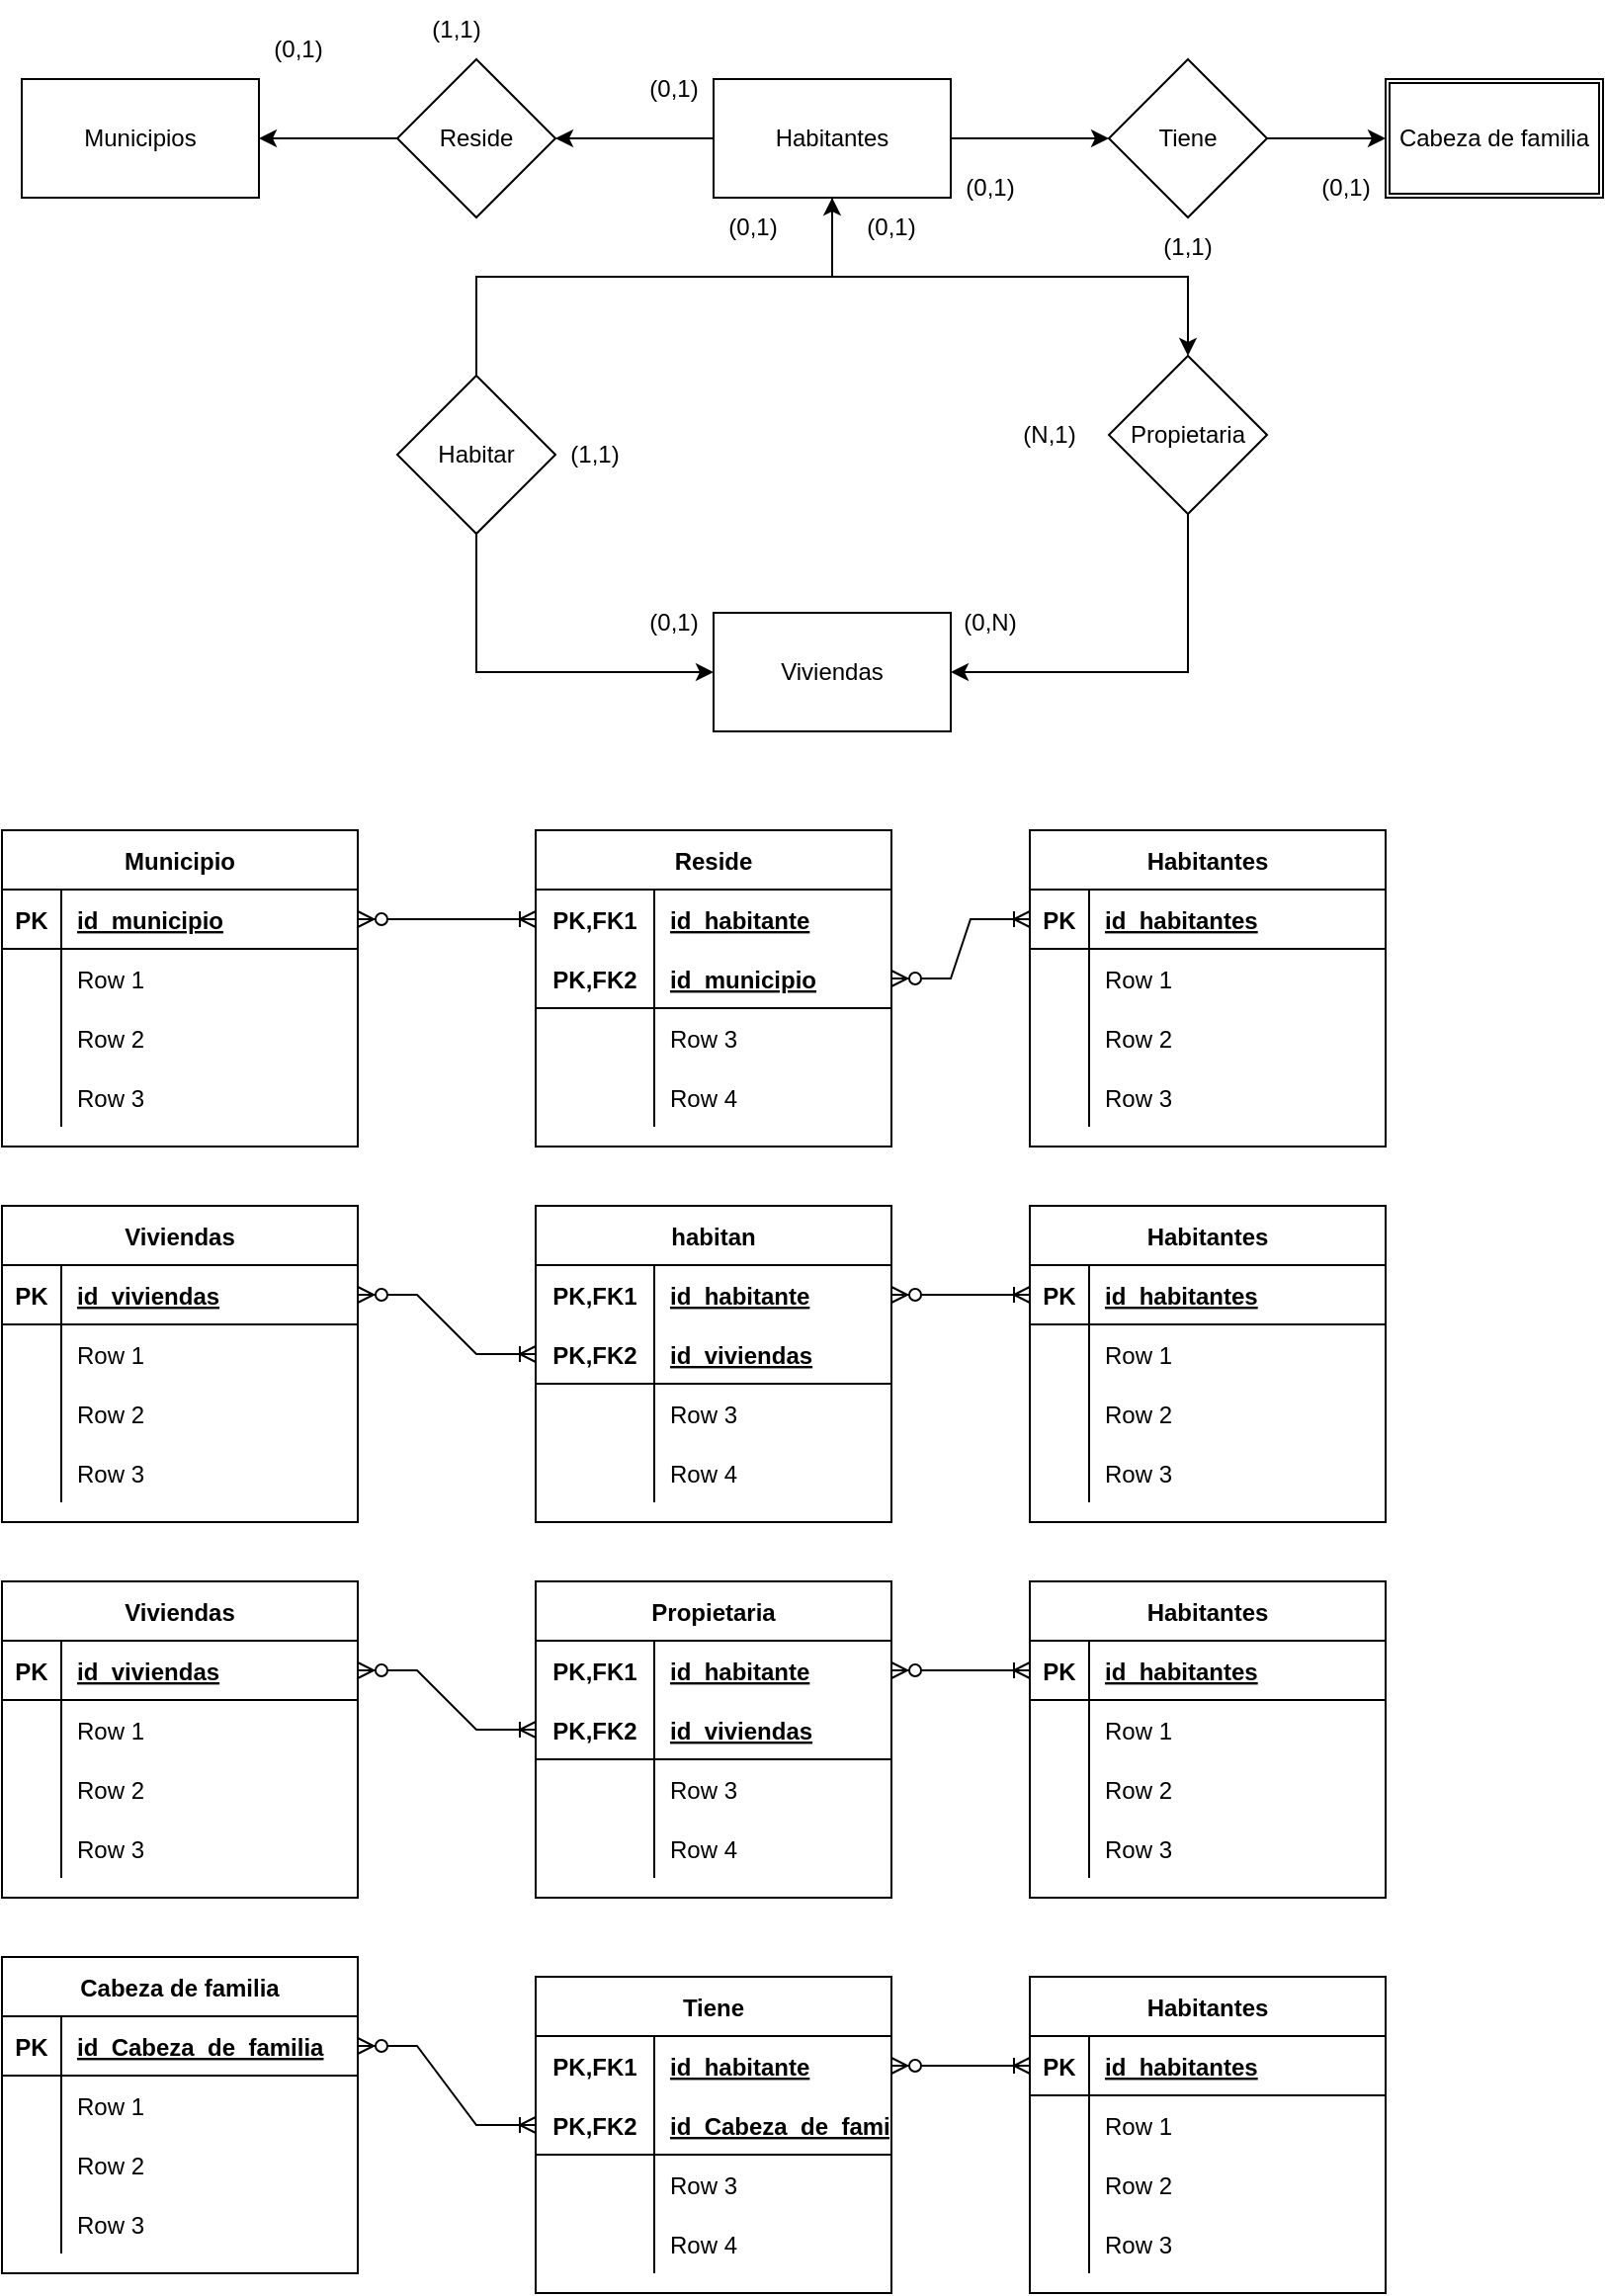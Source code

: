 <mxfile version="15.6.8" type="device"><diagram id="C5RBs43oDa-KdzZeNtuy" name="Page-1"><mxGraphModel dx="1108" dy="393" grid="1" gridSize="10" guides="1" tooltips="1" connect="1" arrows="1" fold="1" page="1" pageScale="1" pageWidth="827" pageHeight="1169" math="0" shadow="0"><root><mxCell id="WIyWlLk6GJQsqaUBKTNV-0"/><mxCell id="WIyWlLk6GJQsqaUBKTNV-1" parent="WIyWlLk6GJQsqaUBKTNV-0"/><mxCell id="ILM-4jBUGiYVK5wgAGb9-0" value="Municipios" style="rounded=0;whiteSpace=wrap;html=1;" parent="WIyWlLk6GJQsqaUBKTNV-1" vertex="1"><mxGeometry x="10" y="280" width="120" height="60" as="geometry"/></mxCell><mxCell id="ILM-4jBUGiYVK5wgAGb9-1" value="Viviendas" style="rounded=0;whiteSpace=wrap;html=1;" parent="WIyWlLk6GJQsqaUBKTNV-1" vertex="1"><mxGeometry x="360" y="550" width="120" height="60" as="geometry"/></mxCell><mxCell id="ILM-4jBUGiYVK5wgAGb9-8" value="" style="edgeStyle=orthogonalEdgeStyle;rounded=0;orthogonalLoop=1;jettySize=auto;html=1;entryX=1;entryY=0.5;entryDx=0;entryDy=0;" parent="WIyWlLk6GJQsqaUBKTNV-1" source="ILM-4jBUGiYVK5wgAGb9-3" target="ILM-4jBUGiYVK5wgAGb9-7" edge="1"><mxGeometry relative="1" as="geometry"/></mxCell><mxCell id="ILM-4jBUGiYVK5wgAGb9-11" value="" style="edgeStyle=orthogonalEdgeStyle;rounded=0;orthogonalLoop=1;jettySize=auto;html=1;exitX=0.5;exitY=1;exitDx=0;exitDy=0;entryX=0.5;entryY=0;entryDx=0;entryDy=0;" parent="WIyWlLk6GJQsqaUBKTNV-1" source="ILM-4jBUGiYVK5wgAGb9-3" target="ILM-4jBUGiYVK5wgAGb9-10" edge="1"><mxGeometry relative="1" as="geometry"><Array as="points"><mxPoint x="420" y="380"/><mxPoint x="600" y="380"/></Array></mxGeometry></mxCell><mxCell id="ILM-4jBUGiYVK5wgAGb9-26" value="" style="edgeStyle=orthogonalEdgeStyle;rounded=0;orthogonalLoop=1;jettySize=auto;html=1;" parent="WIyWlLk6GJQsqaUBKTNV-1" source="ILM-4jBUGiYVK5wgAGb9-3" target="ILM-4jBUGiYVK5wgAGb9-25" edge="1"><mxGeometry relative="1" as="geometry"/></mxCell><mxCell id="ILM-4jBUGiYVK5wgAGb9-3" value="Habitantes" style="rounded=0;whiteSpace=wrap;html=1;" parent="WIyWlLk6GJQsqaUBKTNV-1" vertex="1"><mxGeometry x="360" y="280" width="120" height="60" as="geometry"/></mxCell><mxCell id="ILM-4jBUGiYVK5wgAGb9-33" style="edgeStyle=orthogonalEdgeStyle;rounded=0;orthogonalLoop=1;jettySize=auto;html=1;entryX=0;entryY=0.5;entryDx=0;entryDy=0;exitX=0.5;exitY=1;exitDx=0;exitDy=0;" parent="WIyWlLk6GJQsqaUBKTNV-1" source="ILM-4jBUGiYVK5wgAGb9-4" target="ILM-4jBUGiYVK5wgAGb9-1" edge="1"><mxGeometry relative="1" as="geometry"/></mxCell><mxCell id="ILM-4jBUGiYVK5wgAGb9-34" style="edgeStyle=orthogonalEdgeStyle;rounded=0;orthogonalLoop=1;jettySize=auto;html=1;exitX=0.5;exitY=0;exitDx=0;exitDy=0;entryX=0;entryY=0;entryDx=0;entryDy=0;" parent="WIyWlLk6GJQsqaUBKTNV-1" source="ILM-4jBUGiYVK5wgAGb9-4" target="ILM-4jBUGiYVK5wgAGb9-30" edge="1"><mxGeometry relative="1" as="geometry"><mxPoint x="400" y="390" as="targetPoint"/><Array as="points"><mxPoint x="240" y="380"/><mxPoint x="420" y="380"/></Array></mxGeometry></mxCell><mxCell id="ILM-4jBUGiYVK5wgAGb9-4" value="Habitar" style="rhombus;whiteSpace=wrap;html=1;rounded=0;" parent="WIyWlLk6GJQsqaUBKTNV-1" vertex="1"><mxGeometry x="200" y="430" width="80" height="80" as="geometry"/></mxCell><mxCell id="ILM-4jBUGiYVK5wgAGb9-9" style="edgeStyle=orthogonalEdgeStyle;rounded=0;orthogonalLoop=1;jettySize=auto;html=1;exitX=0;exitY=0.5;exitDx=0;exitDy=0;" parent="WIyWlLk6GJQsqaUBKTNV-1" source="ILM-4jBUGiYVK5wgAGb9-7" target="ILM-4jBUGiYVK5wgAGb9-0" edge="1"><mxGeometry relative="1" as="geometry"/></mxCell><mxCell id="ILM-4jBUGiYVK5wgAGb9-7" value="Reside" style="rhombus;whiteSpace=wrap;html=1;rounded=0;" parent="WIyWlLk6GJQsqaUBKTNV-1" vertex="1"><mxGeometry x="200" y="270" width="80" height="80" as="geometry"/></mxCell><mxCell id="ILM-4jBUGiYVK5wgAGb9-12" style="edgeStyle=orthogonalEdgeStyle;rounded=0;orthogonalLoop=1;jettySize=auto;html=1;entryX=1;entryY=0.5;entryDx=0;entryDy=0;exitX=0.5;exitY=1;exitDx=0;exitDy=0;" parent="WIyWlLk6GJQsqaUBKTNV-1" source="ILM-4jBUGiYVK5wgAGb9-10" target="ILM-4jBUGiYVK5wgAGb9-1" edge="1"><mxGeometry relative="1" as="geometry"/></mxCell><mxCell id="ILM-4jBUGiYVK5wgAGb9-10" value="Propietaria" style="rhombus;whiteSpace=wrap;html=1;rounded=0;" parent="WIyWlLk6GJQsqaUBKTNV-1" vertex="1"><mxGeometry x="560" y="420" width="80" height="80" as="geometry"/></mxCell><mxCell id="ILM-4jBUGiYVK5wgAGb9-16" value="(0,1)" style="text;html=1;strokeColor=none;fillColor=none;align=center;verticalAlign=middle;whiteSpace=wrap;rounded=0;" parent="WIyWlLk6GJQsqaUBKTNV-1" vertex="1"><mxGeometry x="310" y="270" width="60" height="30" as="geometry"/></mxCell><mxCell id="ILM-4jBUGiYVK5wgAGb9-17" value="(0,1)" style="text;html=1;strokeColor=none;fillColor=none;align=center;verticalAlign=middle;whiteSpace=wrap;rounded=0;" parent="WIyWlLk6GJQsqaUBKTNV-1" vertex="1"><mxGeometry x="120" y="250" width="60" height="30" as="geometry"/></mxCell><mxCell id="ILM-4jBUGiYVK5wgAGb9-18" value="(0,1)" style="text;html=1;strokeColor=none;fillColor=none;align=center;verticalAlign=middle;whiteSpace=wrap;rounded=0;" parent="WIyWlLk6GJQsqaUBKTNV-1" vertex="1"><mxGeometry x="350" y="340" width="60" height="30" as="geometry"/></mxCell><mxCell id="ILM-4jBUGiYVK5wgAGb9-19" value="(0,1)" style="text;html=1;strokeColor=none;fillColor=none;align=center;verticalAlign=middle;whiteSpace=wrap;rounded=0;" parent="WIyWlLk6GJQsqaUBKTNV-1" vertex="1"><mxGeometry x="310" y="540" width="60" height="30" as="geometry"/></mxCell><mxCell id="ILM-4jBUGiYVK5wgAGb9-20" value="(0,1)" style="text;html=1;strokeColor=none;fillColor=none;align=center;verticalAlign=middle;whiteSpace=wrap;rounded=0;" parent="WIyWlLk6GJQsqaUBKTNV-1" vertex="1"><mxGeometry x="470" y="320" width="60" height="30" as="geometry"/></mxCell><mxCell id="ILM-4jBUGiYVK5wgAGb9-21" value="(1,1)" style="text;html=1;strokeColor=none;fillColor=none;align=center;verticalAlign=middle;whiteSpace=wrap;rounded=0;" parent="WIyWlLk6GJQsqaUBKTNV-1" vertex="1"><mxGeometry x="200" y="240" width="60" height="30" as="geometry"/></mxCell><mxCell id="ILM-4jBUGiYVK5wgAGb9-22" value="(N,1)" style="text;html=1;strokeColor=none;fillColor=none;align=center;verticalAlign=middle;whiteSpace=wrap;rounded=0;" parent="WIyWlLk6GJQsqaUBKTNV-1" vertex="1"><mxGeometry x="500" y="445" width="60" height="30" as="geometry"/></mxCell><mxCell id="ILM-4jBUGiYVK5wgAGb9-23" value="(1,1)" style="text;html=1;strokeColor=none;fillColor=none;align=center;verticalAlign=middle;whiteSpace=wrap;rounded=0;" parent="WIyWlLk6GJQsqaUBKTNV-1" vertex="1"><mxGeometry x="270" y="455" width="60" height="30" as="geometry"/></mxCell><mxCell id="ILM-4jBUGiYVK5wgAGb9-24" value="(0,N)" style="text;html=1;strokeColor=none;fillColor=none;align=center;verticalAlign=middle;whiteSpace=wrap;rounded=0;" parent="WIyWlLk6GJQsqaUBKTNV-1" vertex="1"><mxGeometry x="470" y="540" width="60" height="30" as="geometry"/></mxCell><mxCell id="ILM-4jBUGiYVK5wgAGb9-28" value="" style="edgeStyle=orthogonalEdgeStyle;rounded=0;orthogonalLoop=1;jettySize=auto;html=1;entryX=0;entryY=0.5;entryDx=0;entryDy=0;" parent="WIyWlLk6GJQsqaUBKTNV-1" source="ILM-4jBUGiYVK5wgAGb9-25" target="ILM-4jBUGiYVK5wgAGb9-37" edge="1"><mxGeometry relative="1" as="geometry"><mxPoint x="700" y="310" as="targetPoint"/></mxGeometry></mxCell><mxCell id="ILM-4jBUGiYVK5wgAGb9-25" value="Tiene" style="rhombus;whiteSpace=wrap;html=1;rounded=0;" parent="WIyWlLk6GJQsqaUBKTNV-1" vertex="1"><mxGeometry x="560" y="270" width="80" height="80" as="geometry"/></mxCell><mxCell id="ILM-4jBUGiYVK5wgAGb9-30" value="(0,1)" style="text;html=1;strokeColor=none;fillColor=none;align=center;verticalAlign=middle;whiteSpace=wrap;rounded=0;" parent="WIyWlLk6GJQsqaUBKTNV-1" vertex="1"><mxGeometry x="420" y="340" width="60" height="30" as="geometry"/></mxCell><mxCell id="ILM-4jBUGiYVK5wgAGb9-31" value="(0,1)" style="text;html=1;strokeColor=none;fillColor=none;align=center;verticalAlign=middle;whiteSpace=wrap;rounded=0;" parent="WIyWlLk6GJQsqaUBKTNV-1" vertex="1"><mxGeometry x="650" y="320" width="60" height="30" as="geometry"/></mxCell><mxCell id="ILM-4jBUGiYVK5wgAGb9-32" value="(1,1)" style="text;html=1;strokeColor=none;fillColor=none;align=center;verticalAlign=middle;whiteSpace=wrap;rounded=0;" parent="WIyWlLk6GJQsqaUBKTNV-1" vertex="1"><mxGeometry x="570" y="350" width="60" height="30" as="geometry"/></mxCell><mxCell id="ILM-4jBUGiYVK5wgAGb9-37" value="&lt;span&gt;Cabeza de familia&lt;/span&gt;" style="shape=ext;double=1;rounded=0;whiteSpace=wrap;html=1;" parent="WIyWlLk6GJQsqaUBKTNV-1" vertex="1"><mxGeometry x="700" y="280" width="110" height="60" as="geometry"/></mxCell><mxCell id="ILM-4jBUGiYVK5wgAGb9-39" value="Habitantes" style="shape=table;startSize=30;container=1;collapsible=1;childLayout=tableLayout;fixedRows=1;rowLines=0;fontStyle=1;align=center;resizeLast=1;" parent="WIyWlLk6GJQsqaUBKTNV-1" vertex="1"><mxGeometry x="520" y="660" width="180" height="160" as="geometry"/></mxCell><mxCell id="ILM-4jBUGiYVK5wgAGb9-40" value="" style="shape=partialRectangle;collapsible=0;dropTarget=0;pointerEvents=0;fillColor=none;top=0;left=0;bottom=1;right=0;points=[[0,0.5],[1,0.5]];portConstraint=eastwest;" parent="ILM-4jBUGiYVK5wgAGb9-39" vertex="1"><mxGeometry y="30" width="180" height="30" as="geometry"/></mxCell><mxCell id="ILM-4jBUGiYVK5wgAGb9-41" value="PK" style="shape=partialRectangle;connectable=0;fillColor=none;top=0;left=0;bottom=0;right=0;fontStyle=1;overflow=hidden;" parent="ILM-4jBUGiYVK5wgAGb9-40" vertex="1"><mxGeometry width="30" height="30" as="geometry"><mxRectangle width="30" height="30" as="alternateBounds"/></mxGeometry></mxCell><mxCell id="ILM-4jBUGiYVK5wgAGb9-42" value="id_habitantes" style="shape=partialRectangle;connectable=0;fillColor=none;top=0;left=0;bottom=0;right=0;align=left;spacingLeft=6;fontStyle=5;overflow=hidden;" parent="ILM-4jBUGiYVK5wgAGb9-40" vertex="1"><mxGeometry x="30" width="150" height="30" as="geometry"><mxRectangle width="150" height="30" as="alternateBounds"/></mxGeometry></mxCell><mxCell id="ILM-4jBUGiYVK5wgAGb9-43" value="" style="shape=partialRectangle;collapsible=0;dropTarget=0;pointerEvents=0;fillColor=none;top=0;left=0;bottom=0;right=0;points=[[0,0.5],[1,0.5]];portConstraint=eastwest;" parent="ILM-4jBUGiYVK5wgAGb9-39" vertex="1"><mxGeometry y="60" width="180" height="30" as="geometry"/></mxCell><mxCell id="ILM-4jBUGiYVK5wgAGb9-44" value="" style="shape=partialRectangle;connectable=0;fillColor=none;top=0;left=0;bottom=0;right=0;editable=1;overflow=hidden;" parent="ILM-4jBUGiYVK5wgAGb9-43" vertex="1"><mxGeometry width="30" height="30" as="geometry"><mxRectangle width="30" height="30" as="alternateBounds"/></mxGeometry></mxCell><mxCell id="ILM-4jBUGiYVK5wgAGb9-45" value="Row 1" style="shape=partialRectangle;connectable=0;fillColor=none;top=0;left=0;bottom=0;right=0;align=left;spacingLeft=6;overflow=hidden;" parent="ILM-4jBUGiYVK5wgAGb9-43" vertex="1"><mxGeometry x="30" width="150" height="30" as="geometry"><mxRectangle width="150" height="30" as="alternateBounds"/></mxGeometry></mxCell><mxCell id="ILM-4jBUGiYVK5wgAGb9-46" value="" style="shape=partialRectangle;collapsible=0;dropTarget=0;pointerEvents=0;fillColor=none;top=0;left=0;bottom=0;right=0;points=[[0,0.5],[1,0.5]];portConstraint=eastwest;" parent="ILM-4jBUGiYVK5wgAGb9-39" vertex="1"><mxGeometry y="90" width="180" height="30" as="geometry"/></mxCell><mxCell id="ILM-4jBUGiYVK5wgAGb9-47" value="" style="shape=partialRectangle;connectable=0;fillColor=none;top=0;left=0;bottom=0;right=0;editable=1;overflow=hidden;" parent="ILM-4jBUGiYVK5wgAGb9-46" vertex="1"><mxGeometry width="30" height="30" as="geometry"><mxRectangle width="30" height="30" as="alternateBounds"/></mxGeometry></mxCell><mxCell id="ILM-4jBUGiYVK5wgAGb9-48" value="Row 2" style="shape=partialRectangle;connectable=0;fillColor=none;top=0;left=0;bottom=0;right=0;align=left;spacingLeft=6;overflow=hidden;" parent="ILM-4jBUGiYVK5wgAGb9-46" vertex="1"><mxGeometry x="30" width="150" height="30" as="geometry"><mxRectangle width="150" height="30" as="alternateBounds"/></mxGeometry></mxCell><mxCell id="ILM-4jBUGiYVK5wgAGb9-49" value="" style="shape=partialRectangle;collapsible=0;dropTarget=0;pointerEvents=0;fillColor=none;top=0;left=0;bottom=0;right=0;points=[[0,0.5],[1,0.5]];portConstraint=eastwest;" parent="ILM-4jBUGiYVK5wgAGb9-39" vertex="1"><mxGeometry y="120" width="180" height="30" as="geometry"/></mxCell><mxCell id="ILM-4jBUGiYVK5wgAGb9-50" value="" style="shape=partialRectangle;connectable=0;fillColor=none;top=0;left=0;bottom=0;right=0;editable=1;overflow=hidden;" parent="ILM-4jBUGiYVK5wgAGb9-49" vertex="1"><mxGeometry width="30" height="30" as="geometry"><mxRectangle width="30" height="30" as="alternateBounds"/></mxGeometry></mxCell><mxCell id="ILM-4jBUGiYVK5wgAGb9-51" value="Row 3" style="shape=partialRectangle;connectable=0;fillColor=none;top=0;left=0;bottom=0;right=0;align=left;spacingLeft=6;overflow=hidden;" parent="ILM-4jBUGiYVK5wgAGb9-49" vertex="1"><mxGeometry x="30" width="150" height="30" as="geometry"><mxRectangle width="150" height="30" as="alternateBounds"/></mxGeometry></mxCell><mxCell id="ILM-4jBUGiYVK5wgAGb9-52" value="Reside" style="shape=table;startSize=30;container=1;collapsible=1;childLayout=tableLayout;fixedRows=1;rowLines=0;fontStyle=1;align=center;resizeLast=1;" parent="WIyWlLk6GJQsqaUBKTNV-1" vertex="1"><mxGeometry x="270" y="660" width="180" height="160" as="geometry"/></mxCell><mxCell id="ILM-4jBUGiYVK5wgAGb9-53" value="" style="shape=partialRectangle;collapsible=0;dropTarget=0;pointerEvents=0;fillColor=none;top=0;left=0;bottom=0;right=0;points=[[0,0.5],[1,0.5]];portConstraint=eastwest;" parent="ILM-4jBUGiYVK5wgAGb9-52" vertex="1"><mxGeometry y="30" width="180" height="30" as="geometry"/></mxCell><mxCell id="ILM-4jBUGiYVK5wgAGb9-54" value="PK,FK1" style="shape=partialRectangle;connectable=0;fillColor=none;top=0;left=0;bottom=0;right=0;fontStyle=1;overflow=hidden;" parent="ILM-4jBUGiYVK5wgAGb9-53" vertex="1"><mxGeometry width="60" height="30" as="geometry"><mxRectangle width="60" height="30" as="alternateBounds"/></mxGeometry></mxCell><mxCell id="ILM-4jBUGiYVK5wgAGb9-55" value="id_habitante" style="shape=partialRectangle;connectable=0;fillColor=none;top=0;left=0;bottom=0;right=0;align=left;spacingLeft=6;fontStyle=5;overflow=hidden;" parent="ILM-4jBUGiYVK5wgAGb9-53" vertex="1"><mxGeometry x="60" width="120" height="30" as="geometry"><mxRectangle width="120" height="30" as="alternateBounds"/></mxGeometry></mxCell><mxCell id="ILM-4jBUGiYVK5wgAGb9-56" value="" style="shape=partialRectangle;collapsible=0;dropTarget=0;pointerEvents=0;fillColor=none;top=0;left=0;bottom=1;right=0;points=[[0,0.5],[1,0.5]];portConstraint=eastwest;" parent="ILM-4jBUGiYVK5wgAGb9-52" vertex="1"><mxGeometry y="60" width="180" height="30" as="geometry"/></mxCell><mxCell id="ILM-4jBUGiYVK5wgAGb9-57" value="PK,FK2" style="shape=partialRectangle;connectable=0;fillColor=none;top=0;left=0;bottom=0;right=0;fontStyle=1;overflow=hidden;" parent="ILM-4jBUGiYVK5wgAGb9-56" vertex="1"><mxGeometry width="60" height="30" as="geometry"><mxRectangle width="60" height="30" as="alternateBounds"/></mxGeometry></mxCell><mxCell id="ILM-4jBUGiYVK5wgAGb9-58" value="id_municipio" style="shape=partialRectangle;connectable=0;fillColor=none;top=0;left=0;bottom=0;right=0;align=left;spacingLeft=6;fontStyle=5;overflow=hidden;" parent="ILM-4jBUGiYVK5wgAGb9-56" vertex="1"><mxGeometry x="60" width="120" height="30" as="geometry"><mxRectangle width="120" height="30" as="alternateBounds"/></mxGeometry></mxCell><mxCell id="ILM-4jBUGiYVK5wgAGb9-59" value="" style="shape=partialRectangle;collapsible=0;dropTarget=0;pointerEvents=0;fillColor=none;top=0;left=0;bottom=0;right=0;points=[[0,0.5],[1,0.5]];portConstraint=eastwest;" parent="ILM-4jBUGiYVK5wgAGb9-52" vertex="1"><mxGeometry y="90" width="180" height="30" as="geometry"/></mxCell><mxCell id="ILM-4jBUGiYVK5wgAGb9-60" value="" style="shape=partialRectangle;connectable=0;fillColor=none;top=0;left=0;bottom=0;right=0;editable=1;overflow=hidden;" parent="ILM-4jBUGiYVK5wgAGb9-59" vertex="1"><mxGeometry width="60" height="30" as="geometry"><mxRectangle width="60" height="30" as="alternateBounds"/></mxGeometry></mxCell><mxCell id="ILM-4jBUGiYVK5wgAGb9-61" value="Row 3" style="shape=partialRectangle;connectable=0;fillColor=none;top=0;left=0;bottom=0;right=0;align=left;spacingLeft=6;overflow=hidden;" parent="ILM-4jBUGiYVK5wgAGb9-59" vertex="1"><mxGeometry x="60" width="120" height="30" as="geometry"><mxRectangle width="120" height="30" as="alternateBounds"/></mxGeometry></mxCell><mxCell id="ILM-4jBUGiYVK5wgAGb9-62" value="" style="shape=partialRectangle;collapsible=0;dropTarget=0;pointerEvents=0;fillColor=none;top=0;left=0;bottom=0;right=0;points=[[0,0.5],[1,0.5]];portConstraint=eastwest;" parent="ILM-4jBUGiYVK5wgAGb9-52" vertex="1"><mxGeometry y="120" width="180" height="30" as="geometry"/></mxCell><mxCell id="ILM-4jBUGiYVK5wgAGb9-63" value="" style="shape=partialRectangle;connectable=0;fillColor=none;top=0;left=0;bottom=0;right=0;editable=1;overflow=hidden;" parent="ILM-4jBUGiYVK5wgAGb9-62" vertex="1"><mxGeometry width="60" height="30" as="geometry"><mxRectangle width="60" height="30" as="alternateBounds"/></mxGeometry></mxCell><mxCell id="ILM-4jBUGiYVK5wgAGb9-64" value="Row 4" style="shape=partialRectangle;connectable=0;fillColor=none;top=0;left=0;bottom=0;right=0;align=left;spacingLeft=6;overflow=hidden;" parent="ILM-4jBUGiYVK5wgAGb9-62" vertex="1"><mxGeometry x="60" width="120" height="30" as="geometry"><mxRectangle width="120" height="30" as="alternateBounds"/></mxGeometry></mxCell><mxCell id="ILM-4jBUGiYVK5wgAGb9-66" value="Municipio" style="shape=table;startSize=30;container=1;collapsible=1;childLayout=tableLayout;fixedRows=1;rowLines=0;fontStyle=1;align=center;resizeLast=1;" parent="WIyWlLk6GJQsqaUBKTNV-1" vertex="1"><mxGeometry y="660" width="180" height="160" as="geometry"/></mxCell><mxCell id="ILM-4jBUGiYVK5wgAGb9-67" value="" style="shape=partialRectangle;collapsible=0;dropTarget=0;pointerEvents=0;fillColor=none;top=0;left=0;bottom=1;right=0;points=[[0,0.5],[1,0.5]];portConstraint=eastwest;" parent="ILM-4jBUGiYVK5wgAGb9-66" vertex="1"><mxGeometry y="30" width="180" height="30" as="geometry"/></mxCell><mxCell id="ILM-4jBUGiYVK5wgAGb9-68" value="PK" style="shape=partialRectangle;connectable=0;fillColor=none;top=0;left=0;bottom=0;right=0;fontStyle=1;overflow=hidden;" parent="ILM-4jBUGiYVK5wgAGb9-67" vertex="1"><mxGeometry width="30" height="30" as="geometry"><mxRectangle width="30" height="30" as="alternateBounds"/></mxGeometry></mxCell><mxCell id="ILM-4jBUGiYVK5wgAGb9-69" value="id_municipio" style="shape=partialRectangle;connectable=0;fillColor=none;top=0;left=0;bottom=0;right=0;align=left;spacingLeft=6;fontStyle=5;overflow=hidden;" parent="ILM-4jBUGiYVK5wgAGb9-67" vertex="1"><mxGeometry x="30" width="150" height="30" as="geometry"><mxRectangle width="150" height="30" as="alternateBounds"/></mxGeometry></mxCell><mxCell id="ILM-4jBUGiYVK5wgAGb9-70" value="" style="shape=partialRectangle;collapsible=0;dropTarget=0;pointerEvents=0;fillColor=none;top=0;left=0;bottom=0;right=0;points=[[0,0.5],[1,0.5]];portConstraint=eastwest;" parent="ILM-4jBUGiYVK5wgAGb9-66" vertex="1"><mxGeometry y="60" width="180" height="30" as="geometry"/></mxCell><mxCell id="ILM-4jBUGiYVK5wgAGb9-71" value="" style="shape=partialRectangle;connectable=0;fillColor=none;top=0;left=0;bottom=0;right=0;editable=1;overflow=hidden;" parent="ILM-4jBUGiYVK5wgAGb9-70" vertex="1"><mxGeometry width="30" height="30" as="geometry"><mxRectangle width="30" height="30" as="alternateBounds"/></mxGeometry></mxCell><mxCell id="ILM-4jBUGiYVK5wgAGb9-72" value="Row 1" style="shape=partialRectangle;connectable=0;fillColor=none;top=0;left=0;bottom=0;right=0;align=left;spacingLeft=6;overflow=hidden;" parent="ILM-4jBUGiYVK5wgAGb9-70" vertex="1"><mxGeometry x="30" width="150" height="30" as="geometry"><mxRectangle width="150" height="30" as="alternateBounds"/></mxGeometry></mxCell><mxCell id="ILM-4jBUGiYVK5wgAGb9-73" value="" style="shape=partialRectangle;collapsible=0;dropTarget=0;pointerEvents=0;fillColor=none;top=0;left=0;bottom=0;right=0;points=[[0,0.5],[1,0.5]];portConstraint=eastwest;" parent="ILM-4jBUGiYVK5wgAGb9-66" vertex="1"><mxGeometry y="90" width="180" height="30" as="geometry"/></mxCell><mxCell id="ILM-4jBUGiYVK5wgAGb9-74" value="" style="shape=partialRectangle;connectable=0;fillColor=none;top=0;left=0;bottom=0;right=0;editable=1;overflow=hidden;" parent="ILM-4jBUGiYVK5wgAGb9-73" vertex="1"><mxGeometry width="30" height="30" as="geometry"><mxRectangle width="30" height="30" as="alternateBounds"/></mxGeometry></mxCell><mxCell id="ILM-4jBUGiYVK5wgAGb9-75" value="Row 2" style="shape=partialRectangle;connectable=0;fillColor=none;top=0;left=0;bottom=0;right=0;align=left;spacingLeft=6;overflow=hidden;" parent="ILM-4jBUGiYVK5wgAGb9-73" vertex="1"><mxGeometry x="30" width="150" height="30" as="geometry"><mxRectangle width="150" height="30" as="alternateBounds"/></mxGeometry></mxCell><mxCell id="ILM-4jBUGiYVK5wgAGb9-76" value="" style="shape=partialRectangle;collapsible=0;dropTarget=0;pointerEvents=0;fillColor=none;top=0;left=0;bottom=0;right=0;points=[[0,0.5],[1,0.5]];portConstraint=eastwest;" parent="ILM-4jBUGiYVK5wgAGb9-66" vertex="1"><mxGeometry y="120" width="180" height="30" as="geometry"/></mxCell><mxCell id="ILM-4jBUGiYVK5wgAGb9-77" value="" style="shape=partialRectangle;connectable=0;fillColor=none;top=0;left=0;bottom=0;right=0;editable=1;overflow=hidden;" parent="ILM-4jBUGiYVK5wgAGb9-76" vertex="1"><mxGeometry width="30" height="30" as="geometry"><mxRectangle width="30" height="30" as="alternateBounds"/></mxGeometry></mxCell><mxCell id="ILM-4jBUGiYVK5wgAGb9-78" value="Row 3" style="shape=partialRectangle;connectable=0;fillColor=none;top=0;left=0;bottom=0;right=0;align=left;spacingLeft=6;overflow=hidden;" parent="ILM-4jBUGiYVK5wgAGb9-76" vertex="1"><mxGeometry x="30" width="150" height="30" as="geometry"><mxRectangle width="150" height="30" as="alternateBounds"/></mxGeometry></mxCell><mxCell id="ILM-4jBUGiYVK5wgAGb9-144" value="habitan" style="shape=table;startSize=30;container=1;collapsible=1;childLayout=tableLayout;fixedRows=1;rowLines=0;fontStyle=1;align=center;resizeLast=1;" parent="WIyWlLk6GJQsqaUBKTNV-1" vertex="1"><mxGeometry x="270" y="850" width="180" height="160" as="geometry"/></mxCell><mxCell id="ILM-4jBUGiYVK5wgAGb9-145" value="" style="shape=partialRectangle;collapsible=0;dropTarget=0;pointerEvents=0;fillColor=none;top=0;left=0;bottom=0;right=0;points=[[0,0.5],[1,0.5]];portConstraint=eastwest;" parent="ILM-4jBUGiYVK5wgAGb9-144" vertex="1"><mxGeometry y="30" width="180" height="30" as="geometry"/></mxCell><mxCell id="ILM-4jBUGiYVK5wgAGb9-146" value="PK,FK1" style="shape=partialRectangle;connectable=0;fillColor=none;top=0;left=0;bottom=0;right=0;fontStyle=1;overflow=hidden;" parent="ILM-4jBUGiYVK5wgAGb9-145" vertex="1"><mxGeometry width="60" height="30" as="geometry"><mxRectangle width="60" height="30" as="alternateBounds"/></mxGeometry></mxCell><mxCell id="ILM-4jBUGiYVK5wgAGb9-147" value="id_habitante" style="shape=partialRectangle;connectable=0;fillColor=none;top=0;left=0;bottom=0;right=0;align=left;spacingLeft=6;fontStyle=5;overflow=hidden;" parent="ILM-4jBUGiYVK5wgAGb9-145" vertex="1"><mxGeometry x="60" width="120" height="30" as="geometry"><mxRectangle width="120" height="30" as="alternateBounds"/></mxGeometry></mxCell><mxCell id="ILM-4jBUGiYVK5wgAGb9-148" value="" style="shape=partialRectangle;collapsible=0;dropTarget=0;pointerEvents=0;fillColor=none;top=0;left=0;bottom=1;right=0;points=[[0,0.5],[1,0.5]];portConstraint=eastwest;" parent="ILM-4jBUGiYVK5wgAGb9-144" vertex="1"><mxGeometry y="60" width="180" height="30" as="geometry"/></mxCell><mxCell id="ILM-4jBUGiYVK5wgAGb9-149" value="PK,FK2" style="shape=partialRectangle;connectable=0;fillColor=none;top=0;left=0;bottom=0;right=0;fontStyle=1;overflow=hidden;" parent="ILM-4jBUGiYVK5wgAGb9-148" vertex="1"><mxGeometry width="60" height="30" as="geometry"><mxRectangle width="60" height="30" as="alternateBounds"/></mxGeometry></mxCell><mxCell id="ILM-4jBUGiYVK5wgAGb9-150" value="id_viviendas" style="shape=partialRectangle;connectable=0;fillColor=none;top=0;left=0;bottom=0;right=0;align=left;spacingLeft=6;fontStyle=5;overflow=hidden;" parent="ILM-4jBUGiYVK5wgAGb9-148" vertex="1"><mxGeometry x="60" width="120" height="30" as="geometry"><mxRectangle width="120" height="30" as="alternateBounds"/></mxGeometry></mxCell><mxCell id="ILM-4jBUGiYVK5wgAGb9-151" value="" style="shape=partialRectangle;collapsible=0;dropTarget=0;pointerEvents=0;fillColor=none;top=0;left=0;bottom=0;right=0;points=[[0,0.5],[1,0.5]];portConstraint=eastwest;" parent="ILM-4jBUGiYVK5wgAGb9-144" vertex="1"><mxGeometry y="90" width="180" height="30" as="geometry"/></mxCell><mxCell id="ILM-4jBUGiYVK5wgAGb9-152" value="" style="shape=partialRectangle;connectable=0;fillColor=none;top=0;left=0;bottom=0;right=0;editable=1;overflow=hidden;" parent="ILM-4jBUGiYVK5wgAGb9-151" vertex="1"><mxGeometry width="60" height="30" as="geometry"><mxRectangle width="60" height="30" as="alternateBounds"/></mxGeometry></mxCell><mxCell id="ILM-4jBUGiYVK5wgAGb9-153" value="Row 3" style="shape=partialRectangle;connectable=0;fillColor=none;top=0;left=0;bottom=0;right=0;align=left;spacingLeft=6;overflow=hidden;" parent="ILM-4jBUGiYVK5wgAGb9-151" vertex="1"><mxGeometry x="60" width="120" height="30" as="geometry"><mxRectangle width="120" height="30" as="alternateBounds"/></mxGeometry></mxCell><mxCell id="ILM-4jBUGiYVK5wgAGb9-154" value="" style="shape=partialRectangle;collapsible=0;dropTarget=0;pointerEvents=0;fillColor=none;top=0;left=0;bottom=0;right=0;points=[[0,0.5],[1,0.5]];portConstraint=eastwest;" parent="ILM-4jBUGiYVK5wgAGb9-144" vertex="1"><mxGeometry y="120" width="180" height="30" as="geometry"/></mxCell><mxCell id="ILM-4jBUGiYVK5wgAGb9-155" value="" style="shape=partialRectangle;connectable=0;fillColor=none;top=0;left=0;bottom=0;right=0;editable=1;overflow=hidden;" parent="ILM-4jBUGiYVK5wgAGb9-154" vertex="1"><mxGeometry width="60" height="30" as="geometry"><mxRectangle width="60" height="30" as="alternateBounds"/></mxGeometry></mxCell><mxCell id="ILM-4jBUGiYVK5wgAGb9-156" value="Row 4" style="shape=partialRectangle;connectable=0;fillColor=none;top=0;left=0;bottom=0;right=0;align=left;spacingLeft=6;overflow=hidden;" parent="ILM-4jBUGiYVK5wgAGb9-154" vertex="1"><mxGeometry x="60" width="120" height="30" as="geometry"><mxRectangle width="120" height="30" as="alternateBounds"/></mxGeometry></mxCell><mxCell id="ILM-4jBUGiYVK5wgAGb9-158" value="Viviendas" style="shape=table;startSize=30;container=1;collapsible=1;childLayout=tableLayout;fixedRows=1;rowLines=0;fontStyle=1;align=center;resizeLast=1;" parent="WIyWlLk6GJQsqaUBKTNV-1" vertex="1"><mxGeometry y="850" width="180" height="160" as="geometry"/></mxCell><mxCell id="ILM-4jBUGiYVK5wgAGb9-159" value="" style="shape=partialRectangle;collapsible=0;dropTarget=0;pointerEvents=0;fillColor=none;top=0;left=0;bottom=1;right=0;points=[[0,0.5],[1,0.5]];portConstraint=eastwest;" parent="ILM-4jBUGiYVK5wgAGb9-158" vertex="1"><mxGeometry y="30" width="180" height="30" as="geometry"/></mxCell><mxCell id="ILM-4jBUGiYVK5wgAGb9-160" value="PK" style="shape=partialRectangle;connectable=0;fillColor=none;top=0;left=0;bottom=0;right=0;fontStyle=1;overflow=hidden;" parent="ILM-4jBUGiYVK5wgAGb9-159" vertex="1"><mxGeometry width="30" height="30" as="geometry"><mxRectangle width="30" height="30" as="alternateBounds"/></mxGeometry></mxCell><mxCell id="ILM-4jBUGiYVK5wgAGb9-161" value="id_viviendas" style="shape=partialRectangle;connectable=0;fillColor=none;top=0;left=0;bottom=0;right=0;align=left;spacingLeft=6;fontStyle=5;overflow=hidden;" parent="ILM-4jBUGiYVK5wgAGb9-159" vertex="1"><mxGeometry x="30" width="150" height="30" as="geometry"><mxRectangle width="150" height="30" as="alternateBounds"/></mxGeometry></mxCell><mxCell id="ILM-4jBUGiYVK5wgAGb9-162" value="" style="shape=partialRectangle;collapsible=0;dropTarget=0;pointerEvents=0;fillColor=none;top=0;left=0;bottom=0;right=0;points=[[0,0.5],[1,0.5]];portConstraint=eastwest;" parent="ILM-4jBUGiYVK5wgAGb9-158" vertex="1"><mxGeometry y="60" width="180" height="30" as="geometry"/></mxCell><mxCell id="ILM-4jBUGiYVK5wgAGb9-163" value="" style="shape=partialRectangle;connectable=0;fillColor=none;top=0;left=0;bottom=0;right=0;editable=1;overflow=hidden;" parent="ILM-4jBUGiYVK5wgAGb9-162" vertex="1"><mxGeometry width="30" height="30" as="geometry"><mxRectangle width="30" height="30" as="alternateBounds"/></mxGeometry></mxCell><mxCell id="ILM-4jBUGiYVK5wgAGb9-164" value="Row 1" style="shape=partialRectangle;connectable=0;fillColor=none;top=0;left=0;bottom=0;right=0;align=left;spacingLeft=6;overflow=hidden;" parent="ILM-4jBUGiYVK5wgAGb9-162" vertex="1"><mxGeometry x="30" width="150" height="30" as="geometry"><mxRectangle width="150" height="30" as="alternateBounds"/></mxGeometry></mxCell><mxCell id="ILM-4jBUGiYVK5wgAGb9-165" value="" style="shape=partialRectangle;collapsible=0;dropTarget=0;pointerEvents=0;fillColor=none;top=0;left=0;bottom=0;right=0;points=[[0,0.5],[1,0.5]];portConstraint=eastwest;" parent="ILM-4jBUGiYVK5wgAGb9-158" vertex="1"><mxGeometry y="90" width="180" height="30" as="geometry"/></mxCell><mxCell id="ILM-4jBUGiYVK5wgAGb9-166" value="" style="shape=partialRectangle;connectable=0;fillColor=none;top=0;left=0;bottom=0;right=0;editable=1;overflow=hidden;" parent="ILM-4jBUGiYVK5wgAGb9-165" vertex="1"><mxGeometry width="30" height="30" as="geometry"><mxRectangle width="30" height="30" as="alternateBounds"/></mxGeometry></mxCell><mxCell id="ILM-4jBUGiYVK5wgAGb9-167" value="Row 2" style="shape=partialRectangle;connectable=0;fillColor=none;top=0;left=0;bottom=0;right=0;align=left;spacingLeft=6;overflow=hidden;" parent="ILM-4jBUGiYVK5wgAGb9-165" vertex="1"><mxGeometry x="30" width="150" height="30" as="geometry"><mxRectangle width="150" height="30" as="alternateBounds"/></mxGeometry></mxCell><mxCell id="ILM-4jBUGiYVK5wgAGb9-168" value="" style="shape=partialRectangle;collapsible=0;dropTarget=0;pointerEvents=0;fillColor=none;top=0;left=0;bottom=0;right=0;points=[[0,0.5],[1,0.5]];portConstraint=eastwest;" parent="ILM-4jBUGiYVK5wgAGb9-158" vertex="1"><mxGeometry y="120" width="180" height="30" as="geometry"/></mxCell><mxCell id="ILM-4jBUGiYVK5wgAGb9-169" value="" style="shape=partialRectangle;connectable=0;fillColor=none;top=0;left=0;bottom=0;right=0;editable=1;overflow=hidden;" parent="ILM-4jBUGiYVK5wgAGb9-168" vertex="1"><mxGeometry width="30" height="30" as="geometry"><mxRectangle width="30" height="30" as="alternateBounds"/></mxGeometry></mxCell><mxCell id="ILM-4jBUGiYVK5wgAGb9-170" value="Row 3" style="shape=partialRectangle;connectable=0;fillColor=none;top=0;left=0;bottom=0;right=0;align=left;spacingLeft=6;overflow=hidden;" parent="ILM-4jBUGiYVK5wgAGb9-168" vertex="1"><mxGeometry x="30" width="150" height="30" as="geometry"><mxRectangle width="150" height="30" as="alternateBounds"/></mxGeometry></mxCell><mxCell id="ILM-4jBUGiYVK5wgAGb9-226" value="Propietaria" style="shape=table;startSize=30;container=1;collapsible=1;childLayout=tableLayout;fixedRows=1;rowLines=0;fontStyle=1;align=center;resizeLast=1;" parent="WIyWlLk6GJQsqaUBKTNV-1" vertex="1"><mxGeometry x="270" y="1040" width="180" height="160" as="geometry"/></mxCell><mxCell id="ILM-4jBUGiYVK5wgAGb9-227" value="" style="shape=partialRectangle;collapsible=0;dropTarget=0;pointerEvents=0;fillColor=none;top=0;left=0;bottom=0;right=0;points=[[0,0.5],[1,0.5]];portConstraint=eastwest;" parent="ILM-4jBUGiYVK5wgAGb9-226" vertex="1"><mxGeometry y="30" width="180" height="30" as="geometry"/></mxCell><mxCell id="ILM-4jBUGiYVK5wgAGb9-228" value="PK,FK1" style="shape=partialRectangle;connectable=0;fillColor=none;top=0;left=0;bottom=0;right=0;fontStyle=1;overflow=hidden;" parent="ILM-4jBUGiYVK5wgAGb9-227" vertex="1"><mxGeometry width="60" height="30" as="geometry"><mxRectangle width="60" height="30" as="alternateBounds"/></mxGeometry></mxCell><mxCell id="ILM-4jBUGiYVK5wgAGb9-229" value="id_habitante" style="shape=partialRectangle;connectable=0;fillColor=none;top=0;left=0;bottom=0;right=0;align=left;spacingLeft=6;fontStyle=5;overflow=hidden;" parent="ILM-4jBUGiYVK5wgAGb9-227" vertex="1"><mxGeometry x="60" width="120" height="30" as="geometry"><mxRectangle width="120" height="30" as="alternateBounds"/></mxGeometry></mxCell><mxCell id="ILM-4jBUGiYVK5wgAGb9-230" value="" style="shape=partialRectangle;collapsible=0;dropTarget=0;pointerEvents=0;fillColor=none;top=0;left=0;bottom=1;right=0;points=[[0,0.5],[1,0.5]];portConstraint=eastwest;" parent="ILM-4jBUGiYVK5wgAGb9-226" vertex="1"><mxGeometry y="60" width="180" height="30" as="geometry"/></mxCell><mxCell id="ILM-4jBUGiYVK5wgAGb9-231" value="PK,FK2" style="shape=partialRectangle;connectable=0;fillColor=none;top=0;left=0;bottom=0;right=0;fontStyle=1;overflow=hidden;" parent="ILM-4jBUGiYVK5wgAGb9-230" vertex="1"><mxGeometry width="60" height="30" as="geometry"><mxRectangle width="60" height="30" as="alternateBounds"/></mxGeometry></mxCell><mxCell id="ILM-4jBUGiYVK5wgAGb9-232" value="id_viviendas" style="shape=partialRectangle;connectable=0;fillColor=none;top=0;left=0;bottom=0;right=0;align=left;spacingLeft=6;fontStyle=5;overflow=hidden;" parent="ILM-4jBUGiYVK5wgAGb9-230" vertex="1"><mxGeometry x="60" width="120" height="30" as="geometry"><mxRectangle width="120" height="30" as="alternateBounds"/></mxGeometry></mxCell><mxCell id="ILM-4jBUGiYVK5wgAGb9-233" value="" style="shape=partialRectangle;collapsible=0;dropTarget=0;pointerEvents=0;fillColor=none;top=0;left=0;bottom=0;right=0;points=[[0,0.5],[1,0.5]];portConstraint=eastwest;" parent="ILM-4jBUGiYVK5wgAGb9-226" vertex="1"><mxGeometry y="90" width="180" height="30" as="geometry"/></mxCell><mxCell id="ILM-4jBUGiYVK5wgAGb9-234" value="" style="shape=partialRectangle;connectable=0;fillColor=none;top=0;left=0;bottom=0;right=0;editable=1;overflow=hidden;" parent="ILM-4jBUGiYVK5wgAGb9-233" vertex="1"><mxGeometry width="60" height="30" as="geometry"><mxRectangle width="60" height="30" as="alternateBounds"/></mxGeometry></mxCell><mxCell id="ILM-4jBUGiYVK5wgAGb9-235" value="Row 3" style="shape=partialRectangle;connectable=0;fillColor=none;top=0;left=0;bottom=0;right=0;align=left;spacingLeft=6;overflow=hidden;" parent="ILM-4jBUGiYVK5wgAGb9-233" vertex="1"><mxGeometry x="60" width="120" height="30" as="geometry"><mxRectangle width="120" height="30" as="alternateBounds"/></mxGeometry></mxCell><mxCell id="ILM-4jBUGiYVK5wgAGb9-236" value="" style="shape=partialRectangle;collapsible=0;dropTarget=0;pointerEvents=0;fillColor=none;top=0;left=0;bottom=0;right=0;points=[[0,0.5],[1,0.5]];portConstraint=eastwest;" parent="ILM-4jBUGiYVK5wgAGb9-226" vertex="1"><mxGeometry y="120" width="180" height="30" as="geometry"/></mxCell><mxCell id="ILM-4jBUGiYVK5wgAGb9-237" value="" style="shape=partialRectangle;connectable=0;fillColor=none;top=0;left=0;bottom=0;right=0;editable=1;overflow=hidden;" parent="ILM-4jBUGiYVK5wgAGb9-236" vertex="1"><mxGeometry width="60" height="30" as="geometry"><mxRectangle width="60" height="30" as="alternateBounds"/></mxGeometry></mxCell><mxCell id="ILM-4jBUGiYVK5wgAGb9-238" value="Row 4" style="shape=partialRectangle;connectable=0;fillColor=none;top=0;left=0;bottom=0;right=0;align=left;spacingLeft=6;overflow=hidden;" parent="ILM-4jBUGiYVK5wgAGb9-236" vertex="1"><mxGeometry x="60" width="120" height="30" as="geometry"><mxRectangle width="120" height="30" as="alternateBounds"/></mxGeometry></mxCell><mxCell id="ILM-4jBUGiYVK5wgAGb9-240" value="Viviendas" style="shape=table;startSize=30;container=1;collapsible=1;childLayout=tableLayout;fixedRows=1;rowLines=0;fontStyle=1;align=center;resizeLast=1;" parent="WIyWlLk6GJQsqaUBKTNV-1" vertex="1"><mxGeometry y="1040" width="180" height="160" as="geometry"/></mxCell><mxCell id="ILM-4jBUGiYVK5wgAGb9-241" value="" style="shape=partialRectangle;collapsible=0;dropTarget=0;pointerEvents=0;fillColor=none;top=0;left=0;bottom=1;right=0;points=[[0,0.5],[1,0.5]];portConstraint=eastwest;" parent="ILM-4jBUGiYVK5wgAGb9-240" vertex="1"><mxGeometry y="30" width="180" height="30" as="geometry"/></mxCell><mxCell id="ILM-4jBUGiYVK5wgAGb9-242" value="PK" style="shape=partialRectangle;connectable=0;fillColor=none;top=0;left=0;bottom=0;right=0;fontStyle=1;overflow=hidden;" parent="ILM-4jBUGiYVK5wgAGb9-241" vertex="1"><mxGeometry width="30" height="30" as="geometry"><mxRectangle width="30" height="30" as="alternateBounds"/></mxGeometry></mxCell><mxCell id="ILM-4jBUGiYVK5wgAGb9-243" value="id_viviendas" style="shape=partialRectangle;connectable=0;fillColor=none;top=0;left=0;bottom=0;right=0;align=left;spacingLeft=6;fontStyle=5;overflow=hidden;" parent="ILM-4jBUGiYVK5wgAGb9-241" vertex="1"><mxGeometry x="30" width="150" height="30" as="geometry"><mxRectangle width="150" height="30" as="alternateBounds"/></mxGeometry></mxCell><mxCell id="ILM-4jBUGiYVK5wgAGb9-244" value="" style="shape=partialRectangle;collapsible=0;dropTarget=0;pointerEvents=0;fillColor=none;top=0;left=0;bottom=0;right=0;points=[[0,0.5],[1,0.5]];portConstraint=eastwest;" parent="ILM-4jBUGiYVK5wgAGb9-240" vertex="1"><mxGeometry y="60" width="180" height="30" as="geometry"/></mxCell><mxCell id="ILM-4jBUGiYVK5wgAGb9-245" value="" style="shape=partialRectangle;connectable=0;fillColor=none;top=0;left=0;bottom=0;right=0;editable=1;overflow=hidden;" parent="ILM-4jBUGiYVK5wgAGb9-244" vertex="1"><mxGeometry width="30" height="30" as="geometry"><mxRectangle width="30" height="30" as="alternateBounds"/></mxGeometry></mxCell><mxCell id="ILM-4jBUGiYVK5wgAGb9-246" value="Row 1" style="shape=partialRectangle;connectable=0;fillColor=none;top=0;left=0;bottom=0;right=0;align=left;spacingLeft=6;overflow=hidden;" parent="ILM-4jBUGiYVK5wgAGb9-244" vertex="1"><mxGeometry x="30" width="150" height="30" as="geometry"><mxRectangle width="150" height="30" as="alternateBounds"/></mxGeometry></mxCell><mxCell id="ILM-4jBUGiYVK5wgAGb9-247" value="" style="shape=partialRectangle;collapsible=0;dropTarget=0;pointerEvents=0;fillColor=none;top=0;left=0;bottom=0;right=0;points=[[0,0.5],[1,0.5]];portConstraint=eastwest;" parent="ILM-4jBUGiYVK5wgAGb9-240" vertex="1"><mxGeometry y="90" width="180" height="30" as="geometry"/></mxCell><mxCell id="ILM-4jBUGiYVK5wgAGb9-248" value="" style="shape=partialRectangle;connectable=0;fillColor=none;top=0;left=0;bottom=0;right=0;editable=1;overflow=hidden;" parent="ILM-4jBUGiYVK5wgAGb9-247" vertex="1"><mxGeometry width="30" height="30" as="geometry"><mxRectangle width="30" height="30" as="alternateBounds"/></mxGeometry></mxCell><mxCell id="ILM-4jBUGiYVK5wgAGb9-249" value="Row 2" style="shape=partialRectangle;connectable=0;fillColor=none;top=0;left=0;bottom=0;right=0;align=left;spacingLeft=6;overflow=hidden;" parent="ILM-4jBUGiYVK5wgAGb9-247" vertex="1"><mxGeometry x="30" width="150" height="30" as="geometry"><mxRectangle width="150" height="30" as="alternateBounds"/></mxGeometry></mxCell><mxCell id="ILM-4jBUGiYVK5wgAGb9-250" value="" style="shape=partialRectangle;collapsible=0;dropTarget=0;pointerEvents=0;fillColor=none;top=0;left=0;bottom=0;right=0;points=[[0,0.5],[1,0.5]];portConstraint=eastwest;" parent="ILM-4jBUGiYVK5wgAGb9-240" vertex="1"><mxGeometry y="120" width="180" height="30" as="geometry"/></mxCell><mxCell id="ILM-4jBUGiYVK5wgAGb9-251" value="" style="shape=partialRectangle;connectable=0;fillColor=none;top=0;left=0;bottom=0;right=0;editable=1;overflow=hidden;" parent="ILM-4jBUGiYVK5wgAGb9-250" vertex="1"><mxGeometry width="30" height="30" as="geometry"><mxRectangle width="30" height="30" as="alternateBounds"/></mxGeometry></mxCell><mxCell id="ILM-4jBUGiYVK5wgAGb9-252" value="Row 3" style="shape=partialRectangle;connectable=0;fillColor=none;top=0;left=0;bottom=0;right=0;align=left;spacingLeft=6;overflow=hidden;" parent="ILM-4jBUGiYVK5wgAGb9-250" vertex="1"><mxGeometry x="30" width="150" height="30" as="geometry"><mxRectangle width="150" height="30" as="alternateBounds"/></mxGeometry></mxCell><mxCell id="ILM-4jBUGiYVK5wgAGb9-267" value="Cabeza de familia" style="shape=table;startSize=30;container=1;collapsible=1;childLayout=tableLayout;fixedRows=1;rowLines=0;fontStyle=1;align=center;resizeLast=1;" parent="WIyWlLk6GJQsqaUBKTNV-1" vertex="1"><mxGeometry y="1230" width="180" height="160" as="geometry"/></mxCell><mxCell id="ILM-4jBUGiYVK5wgAGb9-268" value="" style="shape=partialRectangle;collapsible=0;dropTarget=0;pointerEvents=0;fillColor=none;top=0;left=0;bottom=1;right=0;points=[[0,0.5],[1,0.5]];portConstraint=eastwest;" parent="ILM-4jBUGiYVK5wgAGb9-267" vertex="1"><mxGeometry y="30" width="180" height="30" as="geometry"/></mxCell><mxCell id="ILM-4jBUGiYVK5wgAGb9-269" value="PK" style="shape=partialRectangle;connectable=0;fillColor=none;top=0;left=0;bottom=0;right=0;fontStyle=1;overflow=hidden;" parent="ILM-4jBUGiYVK5wgAGb9-268" vertex="1"><mxGeometry width="30" height="30" as="geometry"><mxRectangle width="30" height="30" as="alternateBounds"/></mxGeometry></mxCell><mxCell id="ILM-4jBUGiYVK5wgAGb9-270" value="id_Cabeza_de_familia" style="shape=partialRectangle;connectable=0;fillColor=none;top=0;left=0;bottom=0;right=0;align=left;spacingLeft=6;fontStyle=5;overflow=hidden;" parent="ILM-4jBUGiYVK5wgAGb9-268" vertex="1"><mxGeometry x="30" width="150" height="30" as="geometry"><mxRectangle width="150" height="30" as="alternateBounds"/></mxGeometry></mxCell><mxCell id="ILM-4jBUGiYVK5wgAGb9-271" value="" style="shape=partialRectangle;collapsible=0;dropTarget=0;pointerEvents=0;fillColor=none;top=0;left=0;bottom=0;right=0;points=[[0,0.5],[1,0.5]];portConstraint=eastwest;" parent="ILM-4jBUGiYVK5wgAGb9-267" vertex="1"><mxGeometry y="60" width="180" height="30" as="geometry"/></mxCell><mxCell id="ILM-4jBUGiYVK5wgAGb9-272" value="" style="shape=partialRectangle;connectable=0;fillColor=none;top=0;left=0;bottom=0;right=0;editable=1;overflow=hidden;" parent="ILM-4jBUGiYVK5wgAGb9-271" vertex="1"><mxGeometry width="30" height="30" as="geometry"><mxRectangle width="30" height="30" as="alternateBounds"/></mxGeometry></mxCell><mxCell id="ILM-4jBUGiYVK5wgAGb9-273" value="Row 1" style="shape=partialRectangle;connectable=0;fillColor=none;top=0;left=0;bottom=0;right=0;align=left;spacingLeft=6;overflow=hidden;" parent="ILM-4jBUGiYVK5wgAGb9-271" vertex="1"><mxGeometry x="30" width="150" height="30" as="geometry"><mxRectangle width="150" height="30" as="alternateBounds"/></mxGeometry></mxCell><mxCell id="ILM-4jBUGiYVK5wgAGb9-274" value="" style="shape=partialRectangle;collapsible=0;dropTarget=0;pointerEvents=0;fillColor=none;top=0;left=0;bottom=0;right=0;points=[[0,0.5],[1,0.5]];portConstraint=eastwest;" parent="ILM-4jBUGiYVK5wgAGb9-267" vertex="1"><mxGeometry y="90" width="180" height="30" as="geometry"/></mxCell><mxCell id="ILM-4jBUGiYVK5wgAGb9-275" value="" style="shape=partialRectangle;connectable=0;fillColor=none;top=0;left=0;bottom=0;right=0;editable=1;overflow=hidden;" parent="ILM-4jBUGiYVK5wgAGb9-274" vertex="1"><mxGeometry width="30" height="30" as="geometry"><mxRectangle width="30" height="30" as="alternateBounds"/></mxGeometry></mxCell><mxCell id="ILM-4jBUGiYVK5wgAGb9-276" value="Row 2" style="shape=partialRectangle;connectable=0;fillColor=none;top=0;left=0;bottom=0;right=0;align=left;spacingLeft=6;overflow=hidden;" parent="ILM-4jBUGiYVK5wgAGb9-274" vertex="1"><mxGeometry x="30" width="150" height="30" as="geometry"><mxRectangle width="150" height="30" as="alternateBounds"/></mxGeometry></mxCell><mxCell id="ILM-4jBUGiYVK5wgAGb9-277" value="" style="shape=partialRectangle;collapsible=0;dropTarget=0;pointerEvents=0;fillColor=none;top=0;left=0;bottom=0;right=0;points=[[0,0.5],[1,0.5]];portConstraint=eastwest;" parent="ILM-4jBUGiYVK5wgAGb9-267" vertex="1"><mxGeometry y="120" width="180" height="30" as="geometry"/></mxCell><mxCell id="ILM-4jBUGiYVK5wgAGb9-278" value="" style="shape=partialRectangle;connectable=0;fillColor=none;top=0;left=0;bottom=0;right=0;editable=1;overflow=hidden;" parent="ILM-4jBUGiYVK5wgAGb9-277" vertex="1"><mxGeometry width="30" height="30" as="geometry"><mxRectangle width="30" height="30" as="alternateBounds"/></mxGeometry></mxCell><mxCell id="ILM-4jBUGiYVK5wgAGb9-279" value="Row 3" style="shape=partialRectangle;connectable=0;fillColor=none;top=0;left=0;bottom=0;right=0;align=left;spacingLeft=6;overflow=hidden;" parent="ILM-4jBUGiYVK5wgAGb9-277" vertex="1"><mxGeometry x="30" width="150" height="30" as="geometry"><mxRectangle width="150" height="30" as="alternateBounds"/></mxGeometry></mxCell><mxCell id="oNKvXxYmiC0t72vvyfJl-9" value="Habitantes" style="shape=table;startSize=30;container=1;collapsible=1;childLayout=tableLayout;fixedRows=1;rowLines=0;fontStyle=1;align=center;resizeLast=1;" parent="WIyWlLk6GJQsqaUBKTNV-1" vertex="1"><mxGeometry x="520" y="850" width="180" height="160" as="geometry"/></mxCell><mxCell id="oNKvXxYmiC0t72vvyfJl-10" value="" style="shape=partialRectangle;collapsible=0;dropTarget=0;pointerEvents=0;fillColor=none;top=0;left=0;bottom=1;right=0;points=[[0,0.5],[1,0.5]];portConstraint=eastwest;" parent="oNKvXxYmiC0t72vvyfJl-9" vertex="1"><mxGeometry y="30" width="180" height="30" as="geometry"/></mxCell><mxCell id="oNKvXxYmiC0t72vvyfJl-11" value="PK" style="shape=partialRectangle;connectable=0;fillColor=none;top=0;left=0;bottom=0;right=0;fontStyle=1;overflow=hidden;" parent="oNKvXxYmiC0t72vvyfJl-10" vertex="1"><mxGeometry width="30" height="30" as="geometry"><mxRectangle width="30" height="30" as="alternateBounds"/></mxGeometry></mxCell><mxCell id="oNKvXxYmiC0t72vvyfJl-12" value="id_habitantes" style="shape=partialRectangle;connectable=0;fillColor=none;top=0;left=0;bottom=0;right=0;align=left;spacingLeft=6;fontStyle=5;overflow=hidden;" parent="oNKvXxYmiC0t72vvyfJl-10" vertex="1"><mxGeometry x="30" width="150" height="30" as="geometry"><mxRectangle width="150" height="30" as="alternateBounds"/></mxGeometry></mxCell><mxCell id="oNKvXxYmiC0t72vvyfJl-13" value="" style="shape=partialRectangle;collapsible=0;dropTarget=0;pointerEvents=0;fillColor=none;top=0;left=0;bottom=0;right=0;points=[[0,0.5],[1,0.5]];portConstraint=eastwest;" parent="oNKvXxYmiC0t72vvyfJl-9" vertex="1"><mxGeometry y="60" width="180" height="30" as="geometry"/></mxCell><mxCell id="oNKvXxYmiC0t72vvyfJl-14" value="" style="shape=partialRectangle;connectable=0;fillColor=none;top=0;left=0;bottom=0;right=0;editable=1;overflow=hidden;" parent="oNKvXxYmiC0t72vvyfJl-13" vertex="1"><mxGeometry width="30" height="30" as="geometry"><mxRectangle width="30" height="30" as="alternateBounds"/></mxGeometry></mxCell><mxCell id="oNKvXxYmiC0t72vvyfJl-15" value="Row 1" style="shape=partialRectangle;connectable=0;fillColor=none;top=0;left=0;bottom=0;right=0;align=left;spacingLeft=6;overflow=hidden;" parent="oNKvXxYmiC0t72vvyfJl-13" vertex="1"><mxGeometry x="30" width="150" height="30" as="geometry"><mxRectangle width="150" height="30" as="alternateBounds"/></mxGeometry></mxCell><mxCell id="oNKvXxYmiC0t72vvyfJl-16" value="" style="shape=partialRectangle;collapsible=0;dropTarget=0;pointerEvents=0;fillColor=none;top=0;left=0;bottom=0;right=0;points=[[0,0.5],[1,0.5]];portConstraint=eastwest;" parent="oNKvXxYmiC0t72vvyfJl-9" vertex="1"><mxGeometry y="90" width="180" height="30" as="geometry"/></mxCell><mxCell id="oNKvXxYmiC0t72vvyfJl-17" value="" style="shape=partialRectangle;connectable=0;fillColor=none;top=0;left=0;bottom=0;right=0;editable=1;overflow=hidden;" parent="oNKvXxYmiC0t72vvyfJl-16" vertex="1"><mxGeometry width="30" height="30" as="geometry"><mxRectangle width="30" height="30" as="alternateBounds"/></mxGeometry></mxCell><mxCell id="oNKvXxYmiC0t72vvyfJl-18" value="Row 2" style="shape=partialRectangle;connectable=0;fillColor=none;top=0;left=0;bottom=0;right=0;align=left;spacingLeft=6;overflow=hidden;" parent="oNKvXxYmiC0t72vvyfJl-16" vertex="1"><mxGeometry x="30" width="150" height="30" as="geometry"><mxRectangle width="150" height="30" as="alternateBounds"/></mxGeometry></mxCell><mxCell id="oNKvXxYmiC0t72vvyfJl-19" value="" style="shape=partialRectangle;collapsible=0;dropTarget=0;pointerEvents=0;fillColor=none;top=0;left=0;bottom=0;right=0;points=[[0,0.5],[1,0.5]];portConstraint=eastwest;" parent="oNKvXxYmiC0t72vvyfJl-9" vertex="1"><mxGeometry y="120" width="180" height="30" as="geometry"/></mxCell><mxCell id="oNKvXxYmiC0t72vvyfJl-20" value="" style="shape=partialRectangle;connectable=0;fillColor=none;top=0;left=0;bottom=0;right=0;editable=1;overflow=hidden;" parent="oNKvXxYmiC0t72vvyfJl-19" vertex="1"><mxGeometry width="30" height="30" as="geometry"><mxRectangle width="30" height="30" as="alternateBounds"/></mxGeometry></mxCell><mxCell id="oNKvXxYmiC0t72vvyfJl-21" value="Row 3" style="shape=partialRectangle;connectable=0;fillColor=none;top=0;left=0;bottom=0;right=0;align=left;spacingLeft=6;overflow=hidden;" parent="oNKvXxYmiC0t72vvyfJl-19" vertex="1"><mxGeometry x="30" width="150" height="30" as="geometry"><mxRectangle width="150" height="30" as="alternateBounds"/></mxGeometry></mxCell><mxCell id="oNKvXxYmiC0t72vvyfJl-22" value="Habitantes" style="shape=table;startSize=30;container=1;collapsible=1;childLayout=tableLayout;fixedRows=1;rowLines=0;fontStyle=1;align=center;resizeLast=1;" parent="WIyWlLk6GJQsqaUBKTNV-1" vertex="1"><mxGeometry x="520" y="1040" width="180" height="160" as="geometry"/></mxCell><mxCell id="oNKvXxYmiC0t72vvyfJl-23" value="" style="shape=partialRectangle;collapsible=0;dropTarget=0;pointerEvents=0;fillColor=none;top=0;left=0;bottom=1;right=0;points=[[0,0.5],[1,0.5]];portConstraint=eastwest;" parent="oNKvXxYmiC0t72vvyfJl-22" vertex="1"><mxGeometry y="30" width="180" height="30" as="geometry"/></mxCell><mxCell id="oNKvXxYmiC0t72vvyfJl-24" value="PK" style="shape=partialRectangle;connectable=0;fillColor=none;top=0;left=0;bottom=0;right=0;fontStyle=1;overflow=hidden;" parent="oNKvXxYmiC0t72vvyfJl-23" vertex="1"><mxGeometry width="30" height="30" as="geometry"><mxRectangle width="30" height="30" as="alternateBounds"/></mxGeometry></mxCell><mxCell id="oNKvXxYmiC0t72vvyfJl-25" value="id_habitantes" style="shape=partialRectangle;connectable=0;fillColor=none;top=0;left=0;bottom=0;right=0;align=left;spacingLeft=6;fontStyle=5;overflow=hidden;" parent="oNKvXxYmiC0t72vvyfJl-23" vertex="1"><mxGeometry x="30" width="150" height="30" as="geometry"><mxRectangle width="150" height="30" as="alternateBounds"/></mxGeometry></mxCell><mxCell id="oNKvXxYmiC0t72vvyfJl-26" value="" style="shape=partialRectangle;collapsible=0;dropTarget=0;pointerEvents=0;fillColor=none;top=0;left=0;bottom=0;right=0;points=[[0,0.5],[1,0.5]];portConstraint=eastwest;" parent="oNKvXxYmiC0t72vvyfJl-22" vertex="1"><mxGeometry y="60" width="180" height="30" as="geometry"/></mxCell><mxCell id="oNKvXxYmiC0t72vvyfJl-27" value="" style="shape=partialRectangle;connectable=0;fillColor=none;top=0;left=0;bottom=0;right=0;editable=1;overflow=hidden;" parent="oNKvXxYmiC0t72vvyfJl-26" vertex="1"><mxGeometry width="30" height="30" as="geometry"><mxRectangle width="30" height="30" as="alternateBounds"/></mxGeometry></mxCell><mxCell id="oNKvXxYmiC0t72vvyfJl-28" value="Row 1" style="shape=partialRectangle;connectable=0;fillColor=none;top=0;left=0;bottom=0;right=0;align=left;spacingLeft=6;overflow=hidden;" parent="oNKvXxYmiC0t72vvyfJl-26" vertex="1"><mxGeometry x="30" width="150" height="30" as="geometry"><mxRectangle width="150" height="30" as="alternateBounds"/></mxGeometry></mxCell><mxCell id="oNKvXxYmiC0t72vvyfJl-29" value="" style="shape=partialRectangle;collapsible=0;dropTarget=0;pointerEvents=0;fillColor=none;top=0;left=0;bottom=0;right=0;points=[[0,0.5],[1,0.5]];portConstraint=eastwest;" parent="oNKvXxYmiC0t72vvyfJl-22" vertex="1"><mxGeometry y="90" width="180" height="30" as="geometry"/></mxCell><mxCell id="oNKvXxYmiC0t72vvyfJl-30" value="" style="shape=partialRectangle;connectable=0;fillColor=none;top=0;left=0;bottom=0;right=0;editable=1;overflow=hidden;" parent="oNKvXxYmiC0t72vvyfJl-29" vertex="1"><mxGeometry width="30" height="30" as="geometry"><mxRectangle width="30" height="30" as="alternateBounds"/></mxGeometry></mxCell><mxCell id="oNKvXxYmiC0t72vvyfJl-31" value="Row 2" style="shape=partialRectangle;connectable=0;fillColor=none;top=0;left=0;bottom=0;right=0;align=left;spacingLeft=6;overflow=hidden;" parent="oNKvXxYmiC0t72vvyfJl-29" vertex="1"><mxGeometry x="30" width="150" height="30" as="geometry"><mxRectangle width="150" height="30" as="alternateBounds"/></mxGeometry></mxCell><mxCell id="oNKvXxYmiC0t72vvyfJl-32" value="" style="shape=partialRectangle;collapsible=0;dropTarget=0;pointerEvents=0;fillColor=none;top=0;left=0;bottom=0;right=0;points=[[0,0.5],[1,0.5]];portConstraint=eastwest;" parent="oNKvXxYmiC0t72vvyfJl-22" vertex="1"><mxGeometry y="120" width="180" height="30" as="geometry"/></mxCell><mxCell id="oNKvXxYmiC0t72vvyfJl-33" value="" style="shape=partialRectangle;connectable=0;fillColor=none;top=0;left=0;bottom=0;right=0;editable=1;overflow=hidden;" parent="oNKvXxYmiC0t72vvyfJl-32" vertex="1"><mxGeometry width="30" height="30" as="geometry"><mxRectangle width="30" height="30" as="alternateBounds"/></mxGeometry></mxCell><mxCell id="oNKvXxYmiC0t72vvyfJl-34" value="Row 3" style="shape=partialRectangle;connectable=0;fillColor=none;top=0;left=0;bottom=0;right=0;align=left;spacingLeft=6;overflow=hidden;" parent="oNKvXxYmiC0t72vvyfJl-32" vertex="1"><mxGeometry x="30" width="150" height="30" as="geometry"><mxRectangle width="150" height="30" as="alternateBounds"/></mxGeometry></mxCell><mxCell id="oNKvXxYmiC0t72vvyfJl-35" value="Habitantes" style="shape=table;startSize=30;container=1;collapsible=1;childLayout=tableLayout;fixedRows=1;rowLines=0;fontStyle=1;align=center;resizeLast=1;" parent="WIyWlLk6GJQsqaUBKTNV-1" vertex="1"><mxGeometry x="520" y="1240" width="180" height="160" as="geometry"/></mxCell><mxCell id="oNKvXxYmiC0t72vvyfJl-36" value="" style="shape=partialRectangle;collapsible=0;dropTarget=0;pointerEvents=0;fillColor=none;top=0;left=0;bottom=1;right=0;points=[[0,0.5],[1,0.5]];portConstraint=eastwest;" parent="oNKvXxYmiC0t72vvyfJl-35" vertex="1"><mxGeometry y="30" width="180" height="30" as="geometry"/></mxCell><mxCell id="oNKvXxYmiC0t72vvyfJl-37" value="PK" style="shape=partialRectangle;connectable=0;fillColor=none;top=0;left=0;bottom=0;right=0;fontStyle=1;overflow=hidden;" parent="oNKvXxYmiC0t72vvyfJl-36" vertex="1"><mxGeometry width="30" height="30" as="geometry"><mxRectangle width="30" height="30" as="alternateBounds"/></mxGeometry></mxCell><mxCell id="oNKvXxYmiC0t72vvyfJl-38" value="id_habitantes" style="shape=partialRectangle;connectable=0;fillColor=none;top=0;left=0;bottom=0;right=0;align=left;spacingLeft=6;fontStyle=5;overflow=hidden;" parent="oNKvXxYmiC0t72vvyfJl-36" vertex="1"><mxGeometry x="30" width="150" height="30" as="geometry"><mxRectangle width="150" height="30" as="alternateBounds"/></mxGeometry></mxCell><mxCell id="oNKvXxYmiC0t72vvyfJl-39" value="" style="shape=partialRectangle;collapsible=0;dropTarget=0;pointerEvents=0;fillColor=none;top=0;left=0;bottom=0;right=0;points=[[0,0.5],[1,0.5]];portConstraint=eastwest;" parent="oNKvXxYmiC0t72vvyfJl-35" vertex="1"><mxGeometry y="60" width="180" height="30" as="geometry"/></mxCell><mxCell id="oNKvXxYmiC0t72vvyfJl-40" value="" style="shape=partialRectangle;connectable=0;fillColor=none;top=0;left=0;bottom=0;right=0;editable=1;overflow=hidden;" parent="oNKvXxYmiC0t72vvyfJl-39" vertex="1"><mxGeometry width="30" height="30" as="geometry"><mxRectangle width="30" height="30" as="alternateBounds"/></mxGeometry></mxCell><mxCell id="oNKvXxYmiC0t72vvyfJl-41" value="Row 1" style="shape=partialRectangle;connectable=0;fillColor=none;top=0;left=0;bottom=0;right=0;align=left;spacingLeft=6;overflow=hidden;" parent="oNKvXxYmiC0t72vvyfJl-39" vertex="1"><mxGeometry x="30" width="150" height="30" as="geometry"><mxRectangle width="150" height="30" as="alternateBounds"/></mxGeometry></mxCell><mxCell id="oNKvXxYmiC0t72vvyfJl-42" value="" style="shape=partialRectangle;collapsible=0;dropTarget=0;pointerEvents=0;fillColor=none;top=0;left=0;bottom=0;right=0;points=[[0,0.5],[1,0.5]];portConstraint=eastwest;" parent="oNKvXxYmiC0t72vvyfJl-35" vertex="1"><mxGeometry y="90" width="180" height="30" as="geometry"/></mxCell><mxCell id="oNKvXxYmiC0t72vvyfJl-43" value="" style="shape=partialRectangle;connectable=0;fillColor=none;top=0;left=0;bottom=0;right=0;editable=1;overflow=hidden;" parent="oNKvXxYmiC0t72vvyfJl-42" vertex="1"><mxGeometry width="30" height="30" as="geometry"><mxRectangle width="30" height="30" as="alternateBounds"/></mxGeometry></mxCell><mxCell id="oNKvXxYmiC0t72vvyfJl-44" value="Row 2" style="shape=partialRectangle;connectable=0;fillColor=none;top=0;left=0;bottom=0;right=0;align=left;spacingLeft=6;overflow=hidden;" parent="oNKvXxYmiC0t72vvyfJl-42" vertex="1"><mxGeometry x="30" width="150" height="30" as="geometry"><mxRectangle width="150" height="30" as="alternateBounds"/></mxGeometry></mxCell><mxCell id="oNKvXxYmiC0t72vvyfJl-45" value="" style="shape=partialRectangle;collapsible=0;dropTarget=0;pointerEvents=0;fillColor=none;top=0;left=0;bottom=0;right=0;points=[[0,0.5],[1,0.5]];portConstraint=eastwest;" parent="oNKvXxYmiC0t72vvyfJl-35" vertex="1"><mxGeometry y="120" width="180" height="30" as="geometry"/></mxCell><mxCell id="oNKvXxYmiC0t72vvyfJl-46" value="" style="shape=partialRectangle;connectable=0;fillColor=none;top=0;left=0;bottom=0;right=0;editable=1;overflow=hidden;" parent="oNKvXxYmiC0t72vvyfJl-45" vertex="1"><mxGeometry width="30" height="30" as="geometry"><mxRectangle width="30" height="30" as="alternateBounds"/></mxGeometry></mxCell><mxCell id="oNKvXxYmiC0t72vvyfJl-47" value="Row 3" style="shape=partialRectangle;connectable=0;fillColor=none;top=0;left=0;bottom=0;right=0;align=left;spacingLeft=6;overflow=hidden;" parent="oNKvXxYmiC0t72vvyfJl-45" vertex="1"><mxGeometry x="30" width="150" height="30" as="geometry"><mxRectangle width="150" height="30" as="alternateBounds"/></mxGeometry></mxCell><mxCell id="oNKvXxYmiC0t72vvyfJl-48" value="Tiene" style="shape=table;startSize=30;container=1;collapsible=1;childLayout=tableLayout;fixedRows=1;rowLines=0;fontStyle=1;align=center;resizeLast=1;" parent="WIyWlLk6GJQsqaUBKTNV-1" vertex="1"><mxGeometry x="270" y="1240" width="180" height="160" as="geometry"/></mxCell><mxCell id="oNKvXxYmiC0t72vvyfJl-49" value="" style="shape=partialRectangle;collapsible=0;dropTarget=0;pointerEvents=0;fillColor=none;top=0;left=0;bottom=0;right=0;points=[[0,0.5],[1,0.5]];portConstraint=eastwest;" parent="oNKvXxYmiC0t72vvyfJl-48" vertex="1"><mxGeometry y="30" width="180" height="30" as="geometry"/></mxCell><mxCell id="oNKvXxYmiC0t72vvyfJl-50" value="PK,FK1" style="shape=partialRectangle;connectable=0;fillColor=none;top=0;left=0;bottom=0;right=0;fontStyle=1;overflow=hidden;" parent="oNKvXxYmiC0t72vvyfJl-49" vertex="1"><mxGeometry width="60" height="30" as="geometry"><mxRectangle width="60" height="30" as="alternateBounds"/></mxGeometry></mxCell><mxCell id="oNKvXxYmiC0t72vvyfJl-51" value="id_habitante" style="shape=partialRectangle;connectable=0;fillColor=none;top=0;left=0;bottom=0;right=0;align=left;spacingLeft=6;fontStyle=5;overflow=hidden;" parent="oNKvXxYmiC0t72vvyfJl-49" vertex="1"><mxGeometry x="60" width="120" height="30" as="geometry"><mxRectangle width="120" height="30" as="alternateBounds"/></mxGeometry></mxCell><mxCell id="oNKvXxYmiC0t72vvyfJl-52" value="" style="shape=partialRectangle;collapsible=0;dropTarget=0;pointerEvents=0;fillColor=none;top=0;left=0;bottom=1;right=0;points=[[0,0.5],[1,0.5]];portConstraint=eastwest;" parent="oNKvXxYmiC0t72vvyfJl-48" vertex="1"><mxGeometry y="60" width="180" height="30" as="geometry"/></mxCell><mxCell id="oNKvXxYmiC0t72vvyfJl-53" value="PK,FK2" style="shape=partialRectangle;connectable=0;fillColor=none;top=0;left=0;bottom=0;right=0;fontStyle=1;overflow=hidden;" parent="oNKvXxYmiC0t72vvyfJl-52" vertex="1"><mxGeometry width="60" height="30" as="geometry"><mxRectangle width="60" height="30" as="alternateBounds"/></mxGeometry></mxCell><mxCell id="oNKvXxYmiC0t72vvyfJl-54" value="id_Cabeza_de_familia" style="shape=partialRectangle;connectable=0;fillColor=none;top=0;left=0;bottom=0;right=0;align=left;spacingLeft=6;fontStyle=5;overflow=hidden;" parent="oNKvXxYmiC0t72vvyfJl-52" vertex="1"><mxGeometry x="60" width="120" height="30" as="geometry"><mxRectangle width="120" height="30" as="alternateBounds"/></mxGeometry></mxCell><mxCell id="oNKvXxYmiC0t72vvyfJl-55" value="" style="shape=partialRectangle;collapsible=0;dropTarget=0;pointerEvents=0;fillColor=none;top=0;left=0;bottom=0;right=0;points=[[0,0.5],[1,0.5]];portConstraint=eastwest;" parent="oNKvXxYmiC0t72vvyfJl-48" vertex="1"><mxGeometry y="90" width="180" height="30" as="geometry"/></mxCell><mxCell id="oNKvXxYmiC0t72vvyfJl-56" value="" style="shape=partialRectangle;connectable=0;fillColor=none;top=0;left=0;bottom=0;right=0;editable=1;overflow=hidden;" parent="oNKvXxYmiC0t72vvyfJl-55" vertex="1"><mxGeometry width="60" height="30" as="geometry"><mxRectangle width="60" height="30" as="alternateBounds"/></mxGeometry></mxCell><mxCell id="oNKvXxYmiC0t72vvyfJl-57" value="Row 3" style="shape=partialRectangle;connectable=0;fillColor=none;top=0;left=0;bottom=0;right=0;align=left;spacingLeft=6;overflow=hidden;" parent="oNKvXxYmiC0t72vvyfJl-55" vertex="1"><mxGeometry x="60" width="120" height="30" as="geometry"><mxRectangle width="120" height="30" as="alternateBounds"/></mxGeometry></mxCell><mxCell id="oNKvXxYmiC0t72vvyfJl-58" value="" style="shape=partialRectangle;collapsible=0;dropTarget=0;pointerEvents=0;fillColor=none;top=0;left=0;bottom=0;right=0;points=[[0,0.5],[1,0.5]];portConstraint=eastwest;" parent="oNKvXxYmiC0t72vvyfJl-48" vertex="1"><mxGeometry y="120" width="180" height="30" as="geometry"/></mxCell><mxCell id="oNKvXxYmiC0t72vvyfJl-59" value="" style="shape=partialRectangle;connectable=0;fillColor=none;top=0;left=0;bottom=0;right=0;editable=1;overflow=hidden;" parent="oNKvXxYmiC0t72vvyfJl-58" vertex="1"><mxGeometry width="60" height="30" as="geometry"><mxRectangle width="60" height="30" as="alternateBounds"/></mxGeometry></mxCell><mxCell id="oNKvXxYmiC0t72vvyfJl-60" value="Row 4" style="shape=partialRectangle;connectable=0;fillColor=none;top=0;left=0;bottom=0;right=0;align=left;spacingLeft=6;overflow=hidden;" parent="oNKvXxYmiC0t72vvyfJl-58" vertex="1"><mxGeometry x="60" width="120" height="30" as="geometry"><mxRectangle width="120" height="30" as="alternateBounds"/></mxGeometry></mxCell><mxCell id="PZ0Ca7eL2htzK7WUiM0k-0" value="" style="edgeStyle=entityRelationEdgeStyle;fontSize=12;html=1;endArrow=ERoneToMany;startArrow=ERzeroToMany;rounded=0;exitX=1;exitY=0.5;exitDx=0;exitDy=0;entryX=0;entryY=0.5;entryDx=0;entryDy=0;" edge="1" parent="WIyWlLk6GJQsqaUBKTNV-1" source="ILM-4jBUGiYVK5wgAGb9-67" target="ILM-4jBUGiYVK5wgAGb9-53"><mxGeometry width="100" height="100" relative="1" as="geometry"><mxPoint x="360" y="860" as="sourcePoint"/><mxPoint x="460" y="760" as="targetPoint"/></mxGeometry></mxCell><mxCell id="PZ0Ca7eL2htzK7WUiM0k-1" value="" style="edgeStyle=entityRelationEdgeStyle;fontSize=12;html=1;endArrow=ERoneToMany;startArrow=ERzeroToMany;rounded=0;entryX=0;entryY=0.5;entryDx=0;entryDy=0;exitX=1;exitY=0.5;exitDx=0;exitDy=0;" edge="1" parent="WIyWlLk6GJQsqaUBKTNV-1" source="ILM-4jBUGiYVK5wgAGb9-56" target="ILM-4jBUGiYVK5wgAGb9-40"><mxGeometry width="100" height="100" relative="1" as="geometry"><mxPoint x="460" y="740" as="sourcePoint"/><mxPoint x="560" y="750" as="targetPoint"/></mxGeometry></mxCell><mxCell id="PZ0Ca7eL2htzK7WUiM0k-2" value="" style="edgeStyle=entityRelationEdgeStyle;fontSize=12;html=1;endArrow=ERoneToMany;startArrow=ERzeroToMany;rounded=0;entryX=0;entryY=0.5;entryDx=0;entryDy=0;exitX=1;exitY=0.5;exitDx=0;exitDy=0;" edge="1" parent="WIyWlLk6GJQsqaUBKTNV-1" source="ILM-4jBUGiYVK5wgAGb9-145" target="oNKvXxYmiC0t72vvyfJl-10"><mxGeometry width="100" height="100" relative="1" as="geometry"><mxPoint x="460" y="745" as="sourcePoint"/><mxPoint x="530" y="715" as="targetPoint"/></mxGeometry></mxCell><mxCell id="PZ0Ca7eL2htzK7WUiM0k-3" value="" style="edgeStyle=entityRelationEdgeStyle;fontSize=12;html=1;endArrow=ERoneToMany;startArrow=ERzeroToMany;rounded=0;entryX=0;entryY=0.5;entryDx=0;entryDy=0;exitX=1;exitY=0.5;exitDx=0;exitDy=0;" edge="1" parent="WIyWlLk6GJQsqaUBKTNV-1" source="ILM-4jBUGiYVK5wgAGb9-159" target="ILM-4jBUGiYVK5wgAGb9-148"><mxGeometry width="100" height="100" relative="1" as="geometry"><mxPoint x="460" y="905" as="sourcePoint"/><mxPoint x="530" y="905" as="targetPoint"/></mxGeometry></mxCell><mxCell id="PZ0Ca7eL2htzK7WUiM0k-4" value="" style="edgeStyle=entityRelationEdgeStyle;fontSize=12;html=1;endArrow=ERoneToMany;startArrow=ERzeroToMany;rounded=0;entryX=0;entryY=0.5;entryDx=0;entryDy=0;exitX=1;exitY=0.5;exitDx=0;exitDy=0;" edge="1" parent="WIyWlLk6GJQsqaUBKTNV-1" source="ILM-4jBUGiYVK5wgAGb9-241" target="ILM-4jBUGiYVK5wgAGb9-230"><mxGeometry width="100" height="100" relative="1" as="geometry"><mxPoint x="200" y="1040" as="sourcePoint"/><mxPoint x="290" y="1070" as="targetPoint"/></mxGeometry></mxCell><mxCell id="PZ0Ca7eL2htzK7WUiM0k-5" value="" style="edgeStyle=entityRelationEdgeStyle;fontSize=12;html=1;endArrow=ERoneToMany;startArrow=ERzeroToMany;rounded=0;entryX=0;entryY=0.5;entryDx=0;entryDy=0;exitX=1;exitY=0.5;exitDx=0;exitDy=0;" edge="1" parent="WIyWlLk6GJQsqaUBKTNV-1" source="ILM-4jBUGiYVK5wgAGb9-227" target="oNKvXxYmiC0t72vvyfJl-23"><mxGeometry width="100" height="100" relative="1" as="geometry"><mxPoint x="200" y="915" as="sourcePoint"/><mxPoint x="290" y="945" as="targetPoint"/></mxGeometry></mxCell><mxCell id="PZ0Ca7eL2htzK7WUiM0k-6" value="" style="edgeStyle=entityRelationEdgeStyle;fontSize=12;html=1;endArrow=ERoneToMany;startArrow=ERzeroToMany;rounded=0;entryX=0;entryY=0.5;entryDx=0;entryDy=0;exitX=1;exitY=0.5;exitDx=0;exitDy=0;" edge="1" parent="WIyWlLk6GJQsqaUBKTNV-1" source="ILM-4jBUGiYVK5wgAGb9-268" target="oNKvXxYmiC0t72vvyfJl-52"><mxGeometry width="100" height="100" relative="1" as="geometry"><mxPoint x="210" y="925" as="sourcePoint"/><mxPoint x="300" y="955" as="targetPoint"/></mxGeometry></mxCell><mxCell id="PZ0Ca7eL2htzK7WUiM0k-7" value="" style="edgeStyle=entityRelationEdgeStyle;fontSize=12;html=1;endArrow=ERoneToMany;startArrow=ERzeroToMany;rounded=0;entryX=0;entryY=0.5;entryDx=0;entryDy=0;exitX=1;exitY=0.5;exitDx=0;exitDy=0;" edge="1" parent="WIyWlLk6GJQsqaUBKTNV-1" source="oNKvXxYmiC0t72vvyfJl-49" target="oNKvXxYmiC0t72vvyfJl-36"><mxGeometry width="100" height="100" relative="1" as="geometry"><mxPoint x="190" y="1285" as="sourcePoint"/><mxPoint x="280" y="1325" as="targetPoint"/></mxGeometry></mxCell></root></mxGraphModel></diagram></mxfile>